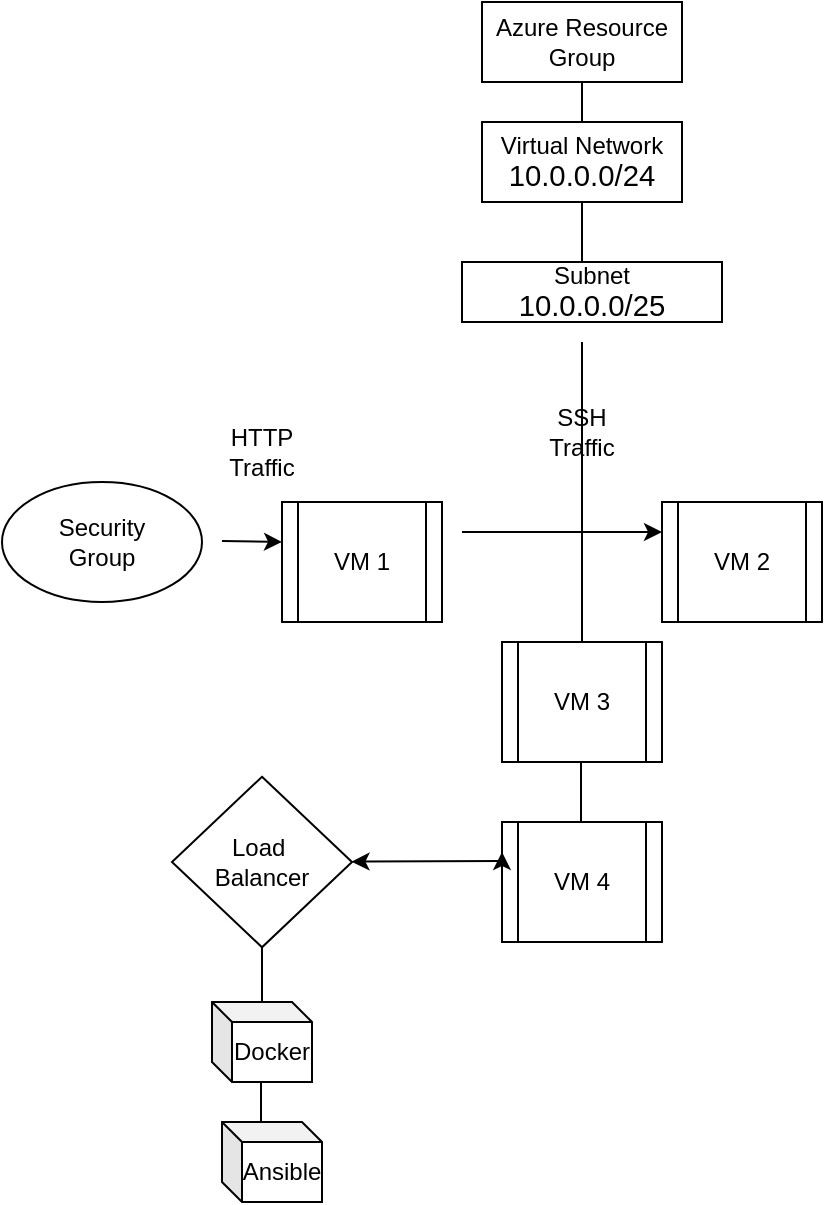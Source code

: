 <mxfile version="20.8.3" type="github">
  <diagram id="7SlQNS-1X8SwumHbofg3" name="Page-1">
    <mxGraphModel dx="1050" dy="483" grid="1" gridSize="10" guides="1" tooltips="1" connect="1" arrows="1" fold="1" page="1" pageScale="1" pageWidth="850" pageHeight="1100" math="0" shadow="0">
      <root>
        <mxCell id="0" />
        <mxCell id="1" parent="0" />
        <mxCell id="hRe3fs59rNGHv_BNhcR0-1" value="Azure Resource Group" style="rounded=0;whiteSpace=wrap;html=1;" parent="1" vertex="1">
          <mxGeometry x="250" y="60" width="100" height="40" as="geometry" />
        </mxCell>
        <mxCell id="hRe3fs59rNGHv_BNhcR0-4" value="Subnet&lt;br&gt;&lt;span id=&quot;docs-internal-guid-39852e3c-7fff-ea91-b751-c35b8b68d2ac&quot;&gt;&lt;span style=&quot;font-size: 11pt; font-family: Arial; background-color: transparent; font-variant-numeric: normal; font-variant-east-asian: normal; vertical-align: baseline;&quot;&gt;10.0.0.0/25&lt;/span&gt;&lt;/span&gt;" style="rounded=0;whiteSpace=wrap;html=1;" parent="1" vertex="1">
          <mxGeometry x="240" y="190" width="130" height="30" as="geometry" />
        </mxCell>
        <mxCell id="hRe3fs59rNGHv_BNhcR0-7" value="" style="edgeStyle=orthogonalEdgeStyle;rounded=0;orthogonalLoop=1;jettySize=auto;html=1;entryX=0.5;entryY=0;entryDx=0;entryDy=0;endArrow=none;" parent="1" source="hRe3fs59rNGHv_BNhcR0-1" target="hRe3fs59rNGHv_BNhcR0-5" edge="1">
          <mxGeometry relative="1" as="geometry">
            <mxPoint x="300" y="100" as="sourcePoint" />
            <mxPoint x="260" y="200" as="targetPoint" />
          </mxGeometry>
        </mxCell>
        <mxCell id="hRe3fs59rNGHv_BNhcR0-5" value="Virtual Network&lt;br&gt;&lt;span id=&quot;docs-internal-guid-7fba1cf0-7fff-a7ad-f630-94b53cd180f9&quot;&gt;&lt;span style=&quot;font-size: 11pt; font-family: Arial; background-color: transparent; font-variant-numeric: normal; font-variant-east-asian: normal; vertical-align: baseline;&quot;&gt;10.0.0.0/24&lt;/span&gt;&lt;/span&gt;" style="rounded=0;whiteSpace=wrap;html=1;" parent="1" vertex="1">
          <mxGeometry x="250" y="120" width="100" height="40" as="geometry" />
        </mxCell>
        <mxCell id="hRe3fs59rNGHv_BNhcR0-8" value="" style="endArrow=none;html=1;rounded=0;entryX=0.5;entryY=1;entryDx=0;entryDy=0;" parent="1" target="hRe3fs59rNGHv_BNhcR0-5" edge="1">
          <mxGeometry width="50" height="50" relative="1" as="geometry">
            <mxPoint x="300" y="190" as="sourcePoint" />
            <mxPoint x="299.5" y="170" as="targetPoint" />
          </mxGeometry>
        </mxCell>
        <mxCell id="hRe3fs59rNGHv_BNhcR0-11" value="Security&lt;br&gt;Group" style="ellipse;whiteSpace=wrap;html=1;" parent="1" vertex="1">
          <mxGeometry x="10" y="300" width="100" height="60" as="geometry" />
        </mxCell>
        <mxCell id="hRe3fs59rNGHv_BNhcR0-12" value="" style="endArrow=classic;html=1;rounded=0;" parent="1" edge="1">
          <mxGeometry width="50" height="50" relative="1" as="geometry">
            <mxPoint x="120" y="329.5" as="sourcePoint" />
            <mxPoint x="150" y="330" as="targetPoint" />
          </mxGeometry>
        </mxCell>
        <mxCell id="hRe3fs59rNGHv_BNhcR0-13" value="HTTP Traffic" style="text;html=1;strokeColor=none;fillColor=none;align=center;verticalAlign=middle;whiteSpace=wrap;rounded=0;" parent="1" vertex="1">
          <mxGeometry x="110" y="270" width="60" height="30" as="geometry" />
        </mxCell>
        <mxCell id="hRe3fs59rNGHv_BNhcR0-15" value="VM 1" style="shape=process;whiteSpace=wrap;html=1;backgroundOutline=1;" parent="1" vertex="1">
          <mxGeometry x="150" y="310" width="80" height="60" as="geometry" />
        </mxCell>
        <mxCell id="hRe3fs59rNGHv_BNhcR0-16" value="SSH Traffic" style="text;html=1;strokeColor=none;fillColor=none;align=center;verticalAlign=middle;whiteSpace=wrap;rounded=0;" parent="1" vertex="1">
          <mxGeometry x="270" y="260" width="60" height="30" as="geometry" />
        </mxCell>
        <mxCell id="hRe3fs59rNGHv_BNhcR0-17" value="" style="endArrow=classic;html=1;rounded=0;entryX=0;entryY=0.25;entryDx=0;entryDy=0;" parent="1" target="hRe3fs59rNGHv_BNhcR0-18" edge="1">
          <mxGeometry width="50" height="50" relative="1" as="geometry">
            <mxPoint x="240" y="325" as="sourcePoint" />
            <mxPoint x="285" y="319.5" as="targetPoint" />
          </mxGeometry>
        </mxCell>
        <mxCell id="hRe3fs59rNGHv_BNhcR0-18" value="VM 2" style="shape=process;whiteSpace=wrap;html=1;backgroundOutline=1;" parent="1" vertex="1">
          <mxGeometry x="340" y="310" width="80" height="60" as="geometry" />
        </mxCell>
        <mxCell id="hRe3fs59rNGHv_BNhcR0-19" value="" style="endArrow=none;html=1;rounded=0;" parent="1" edge="1">
          <mxGeometry width="50" height="50" relative="1" as="geometry">
            <mxPoint x="300" y="380" as="sourcePoint" />
            <mxPoint x="300" y="230" as="targetPoint" />
          </mxGeometry>
        </mxCell>
        <mxCell id="hRe3fs59rNGHv_BNhcR0-21" value="VM 3" style="shape=process;whiteSpace=wrap;html=1;backgroundOutline=1;" parent="1" vertex="1">
          <mxGeometry x="260" y="380" width="80" height="60" as="geometry" />
        </mxCell>
        <mxCell id="hRe3fs59rNGHv_BNhcR0-22" value="VM 4" style="shape=process;whiteSpace=wrap;html=1;backgroundOutline=1;" parent="1" vertex="1">
          <mxGeometry x="260" y="470" width="80" height="60" as="geometry" />
        </mxCell>
        <mxCell id="hRe3fs59rNGHv_BNhcR0-23" value="" style="endArrow=none;html=1;rounded=0;" parent="1" edge="1">
          <mxGeometry width="50" height="50" relative="1" as="geometry">
            <mxPoint x="299.5" y="470" as="sourcePoint" />
            <mxPoint x="299.5" y="440" as="targetPoint" />
          </mxGeometry>
        </mxCell>
        <mxCell id="hRe3fs59rNGHv_BNhcR0-24" value="" style="endArrow=classic;html=1;rounded=0;" parent="1" target="hRe3fs59rNGHv_BNhcR0-25" edge="1">
          <mxGeometry width="50" height="50" relative="1" as="geometry">
            <mxPoint x="260" y="489.5" as="sourcePoint" />
            <mxPoint x="220" y="489.5" as="targetPoint" />
          </mxGeometry>
        </mxCell>
        <mxCell id="hRe3fs59rNGHv_BNhcR0-25" value="Load&amp;nbsp;&lt;br&gt;Balancer" style="shape=hexagon;perimeter=hexagonPerimeter2;whiteSpace=wrap;html=1;fixedSize=1;size=50;" parent="1" vertex="1">
          <mxGeometry x="95" y="447.38" width="90" height="85.25" as="geometry" />
        </mxCell>
        <mxCell id="hRe3fs59rNGHv_BNhcR0-26" style="edgeStyle=orthogonalEdgeStyle;rounded=0;orthogonalLoop=1;jettySize=auto;html=1;exitX=0;exitY=0.5;exitDx=0;exitDy=0;entryX=0;entryY=0.25;entryDx=0;entryDy=0;" parent="1" source="hRe3fs59rNGHv_BNhcR0-22" target="hRe3fs59rNGHv_BNhcR0-22" edge="1">
          <mxGeometry relative="1" as="geometry" />
        </mxCell>
        <mxCell id="hRe3fs59rNGHv_BNhcR0-29" value="" style="endArrow=none;html=1;rounded=0;startArrow=none;entryX=0.5;entryY=1;entryDx=0;entryDy=0;" parent="1" source="hRe3fs59rNGHv_BNhcR0-32" target="hRe3fs59rNGHv_BNhcR0-25" edge="1">
          <mxGeometry width="50" height="50" relative="1" as="geometry">
            <mxPoint x="140" y="570" as="sourcePoint" />
            <mxPoint x="140" y="550" as="targetPoint" />
          </mxGeometry>
        </mxCell>
        <mxCell id="hRe3fs59rNGHv_BNhcR0-31" value="Ansible" style="shape=cube;whiteSpace=wrap;html=1;boundedLbl=1;backgroundOutline=1;darkOpacity=0.05;darkOpacity2=0.1;size=10;" parent="1" vertex="1">
          <mxGeometry x="120" y="620" width="50" height="40" as="geometry" />
        </mxCell>
        <mxCell id="hRe3fs59rNGHv_BNhcR0-33" value="" style="endArrow=none;html=1;rounded=0;" parent="1" target="hRe3fs59rNGHv_BNhcR0-32" edge="1">
          <mxGeometry width="50" height="50" relative="1" as="geometry">
            <mxPoint x="140" y="570" as="sourcePoint" />
            <mxPoint x="140" y="550" as="targetPoint" />
          </mxGeometry>
        </mxCell>
        <mxCell id="hRe3fs59rNGHv_BNhcR0-32" value="Docker" style="shape=cube;whiteSpace=wrap;html=1;boundedLbl=1;backgroundOutline=1;darkOpacity=0.05;darkOpacity2=0.1;size=10;" parent="1" vertex="1">
          <mxGeometry x="115" y="560" width="50" height="40" as="geometry" />
        </mxCell>
        <mxCell id="hRe3fs59rNGHv_BNhcR0-35" value="" style="endArrow=none;html=1;rounded=0;" parent="1" edge="1">
          <mxGeometry width="50" height="50" relative="1" as="geometry">
            <mxPoint x="139.5" y="620" as="sourcePoint" />
            <mxPoint x="139.5" y="600" as="targetPoint" />
          </mxGeometry>
        </mxCell>
      </root>
    </mxGraphModel>
  </diagram>
</mxfile>
